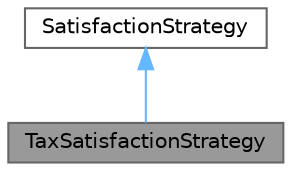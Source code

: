 digraph "TaxSatisfactionStrategy"
{
 // LATEX_PDF_SIZE
  bgcolor="transparent";
  edge [fontname=Helvetica,fontsize=10,labelfontname=Helvetica,labelfontsize=10];
  node [fontname=Helvetica,fontsize=10,shape=box,height=0.2,width=0.4];
  Node1 [id="Node000001",label="TaxSatisfactionStrategy",height=0.2,width=0.4,color="gray40", fillcolor="grey60", style="filled", fontcolor="black",tooltip="A strategy for calculating and updating citizen satisfaction based on tax rates."];
  Node2 -> Node1 [id="edge1_Node000001_Node000002",dir="back",color="steelblue1",style="solid",tooltip=" "];
  Node2 [id="Node000002",label="SatisfactionStrategy",height=0.2,width=0.4,color="gray40", fillcolor="white", style="filled",URL="$classSatisfactionStrategy.html",tooltip="Interface for calculating and updating citizen satisfaction."];
}

